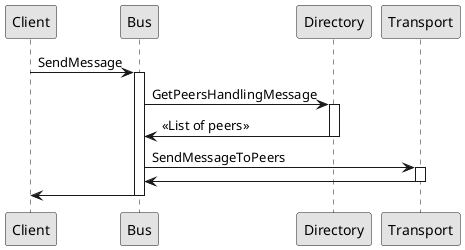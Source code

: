 @startuml
skinparam monochrome true
Client -> Bus: SendMessage
activate Bus
Bus -> Directory: GetPeersHandlingMessage
activate Directory
Directory->Bus: <<List of peers>>
deactivate Directory
Bus->Transport: SendMessageToPeers
activate Transport
Transport->Bus
deactivate Transport
Bus->Client
deactivate Bus
@enduml
